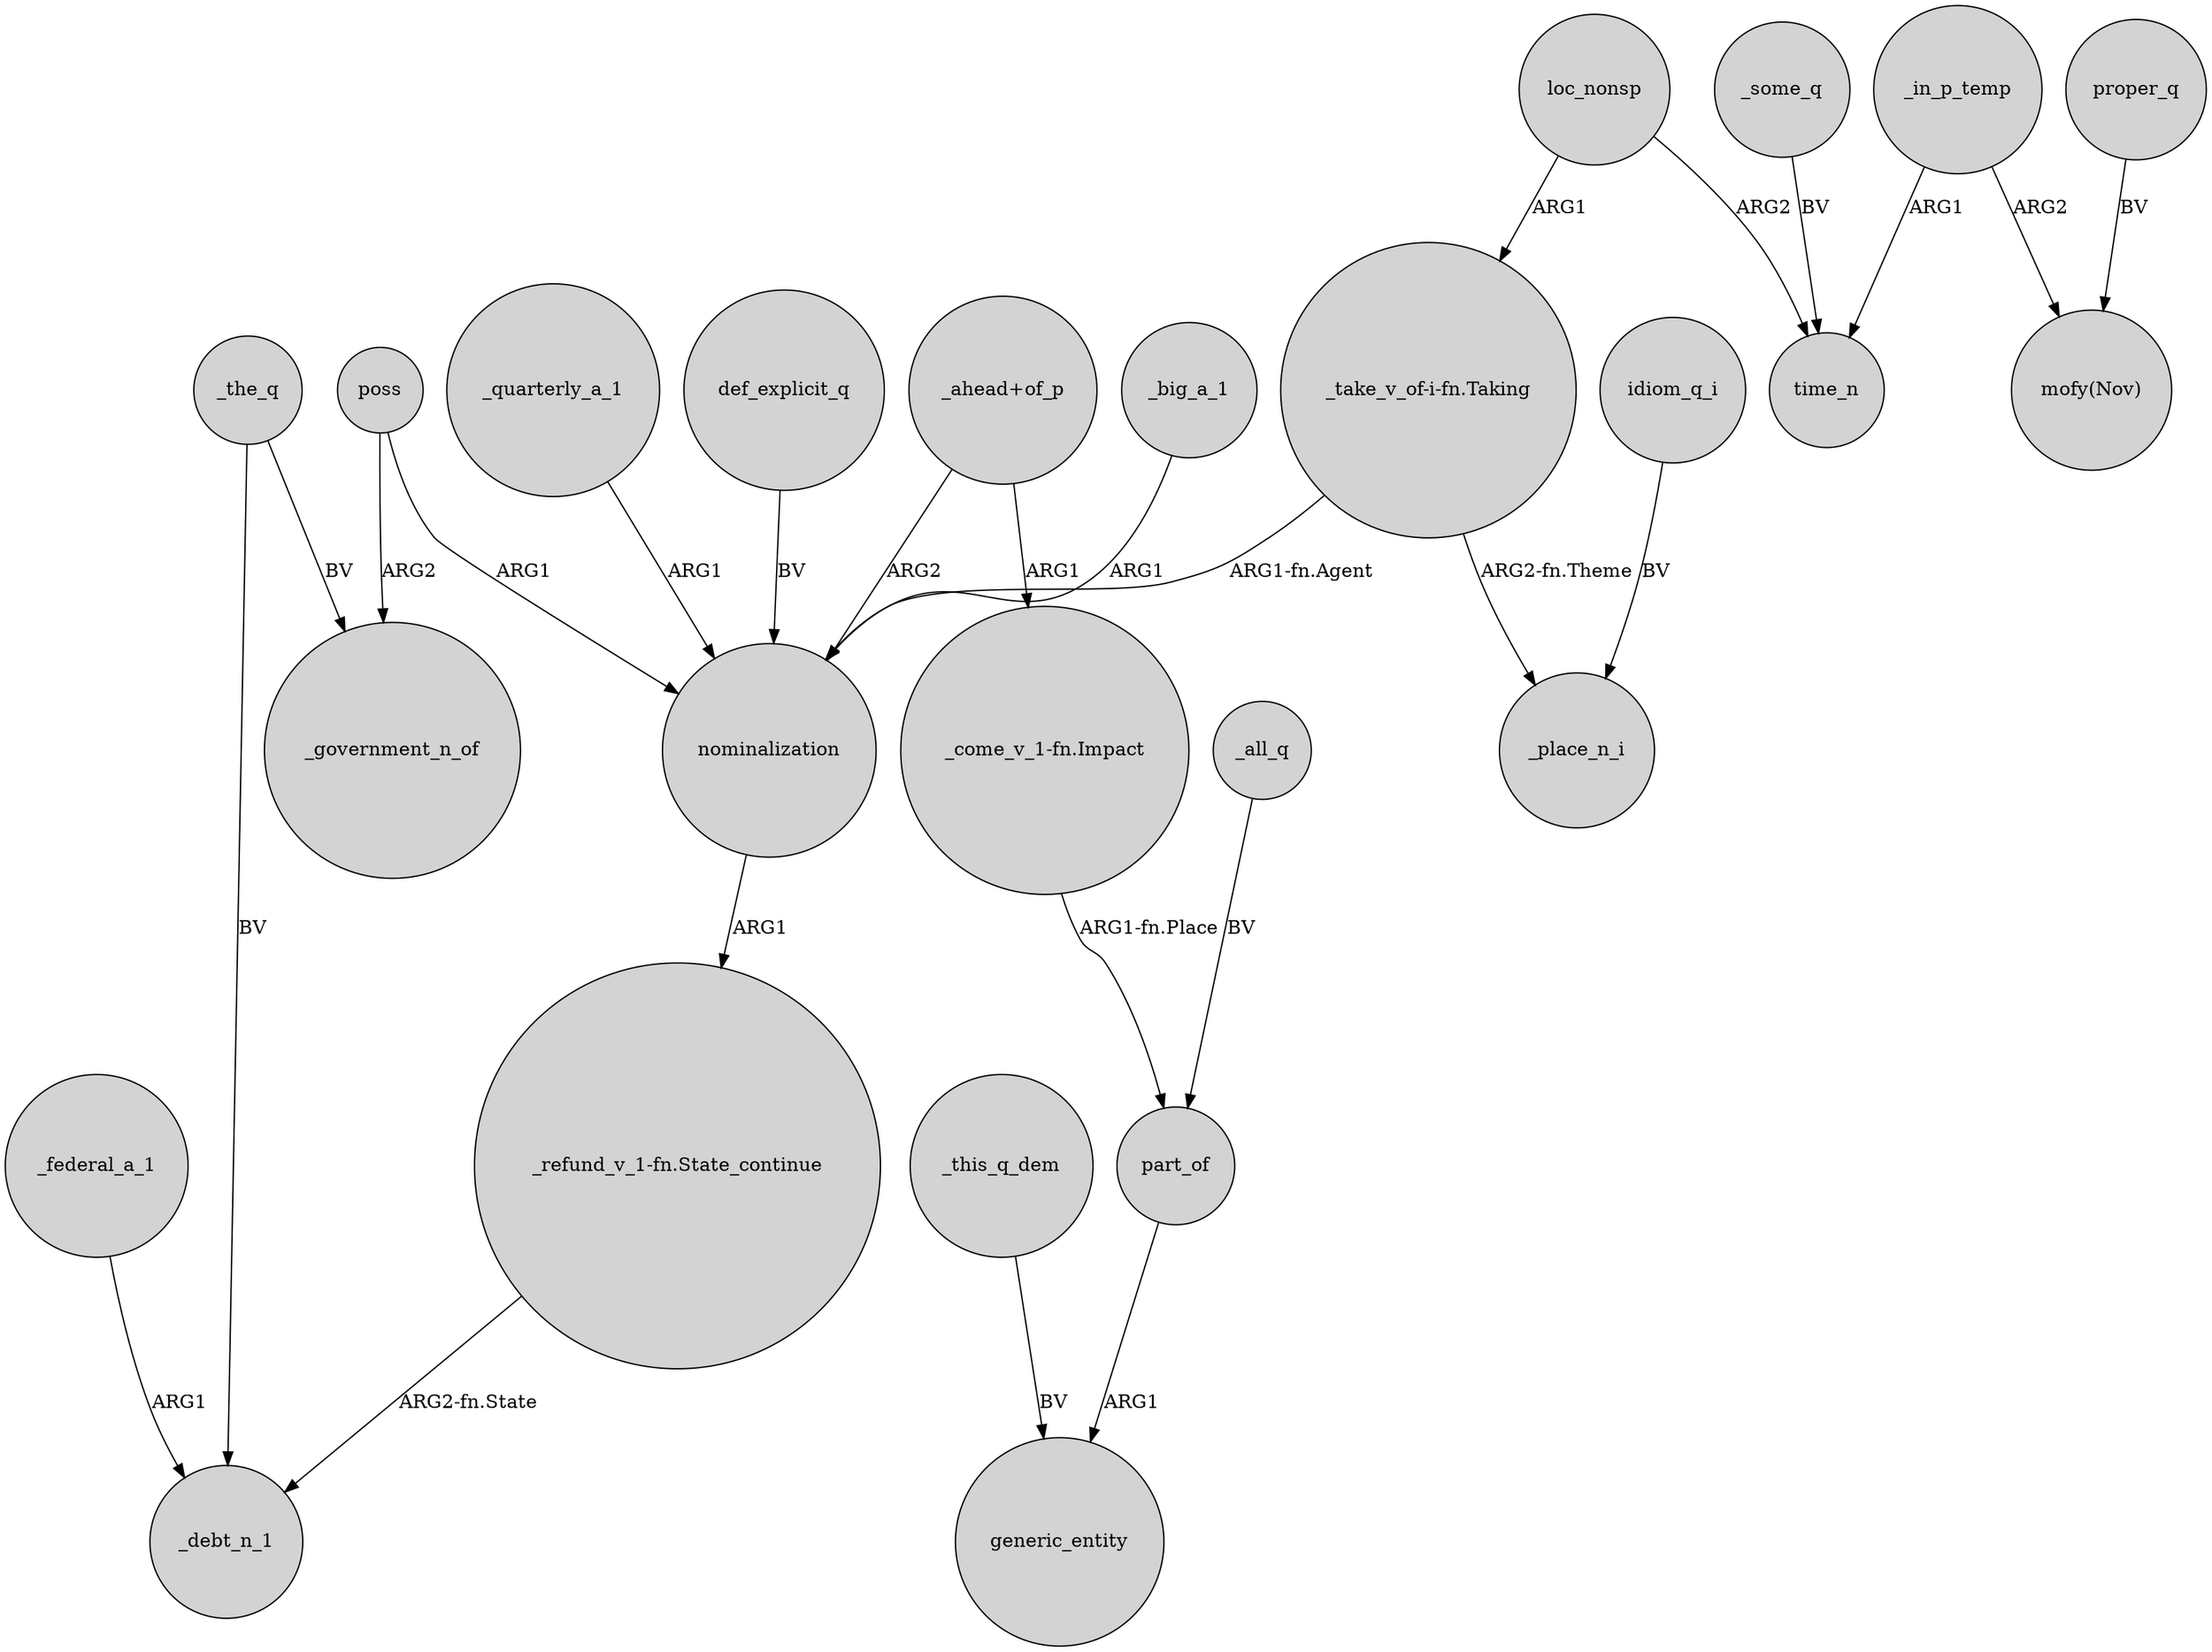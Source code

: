 digraph {
	node [shape=circle style=filled]
	"_take_v_of-i-fn.Taking" -> nominalization [label="ARG1-fn.Agent"]
	"_refund_v_1-fn.State_continue" -> _debt_n_1 [label="ARG2-fn.State"]
	nominalization -> "_refund_v_1-fn.State_continue" [label=ARG1]
	_all_q -> part_of [label=BV]
	_quarterly_a_1 -> nominalization [label=ARG1]
	proper_q -> "mofy(Nov)" [label=BV]
	poss -> nominalization [label=ARG1]
	"_take_v_of-i-fn.Taking" -> _place_n_i [label="ARG2-fn.Theme"]
	loc_nonsp -> "_take_v_of-i-fn.Taking" [label=ARG1]
	_this_q_dem -> generic_entity [label=BV]
	_some_q -> time_n [label=BV]
	idiom_q_i -> _place_n_i [label=BV]
	def_explicit_q -> nominalization [label=BV]
	_in_p_temp -> time_n [label=ARG1]
	"_ahead+of_p" -> nominalization [label=ARG2]
	_big_a_1 -> nominalization [label=ARG1]
	_the_q -> _government_n_of [label=BV]
	"_come_v_1-fn.Impact" -> part_of [label="ARG1-fn.Place"]
	_the_q -> _debt_n_1 [label=BV]
	"_ahead+of_p" -> "_come_v_1-fn.Impact" [label=ARG1]
	loc_nonsp -> time_n [label=ARG2]
	_federal_a_1 -> _debt_n_1 [label=ARG1]
	_in_p_temp -> "mofy(Nov)" [label=ARG2]
	part_of -> generic_entity [label=ARG1]
	poss -> _government_n_of [label=ARG2]
}
